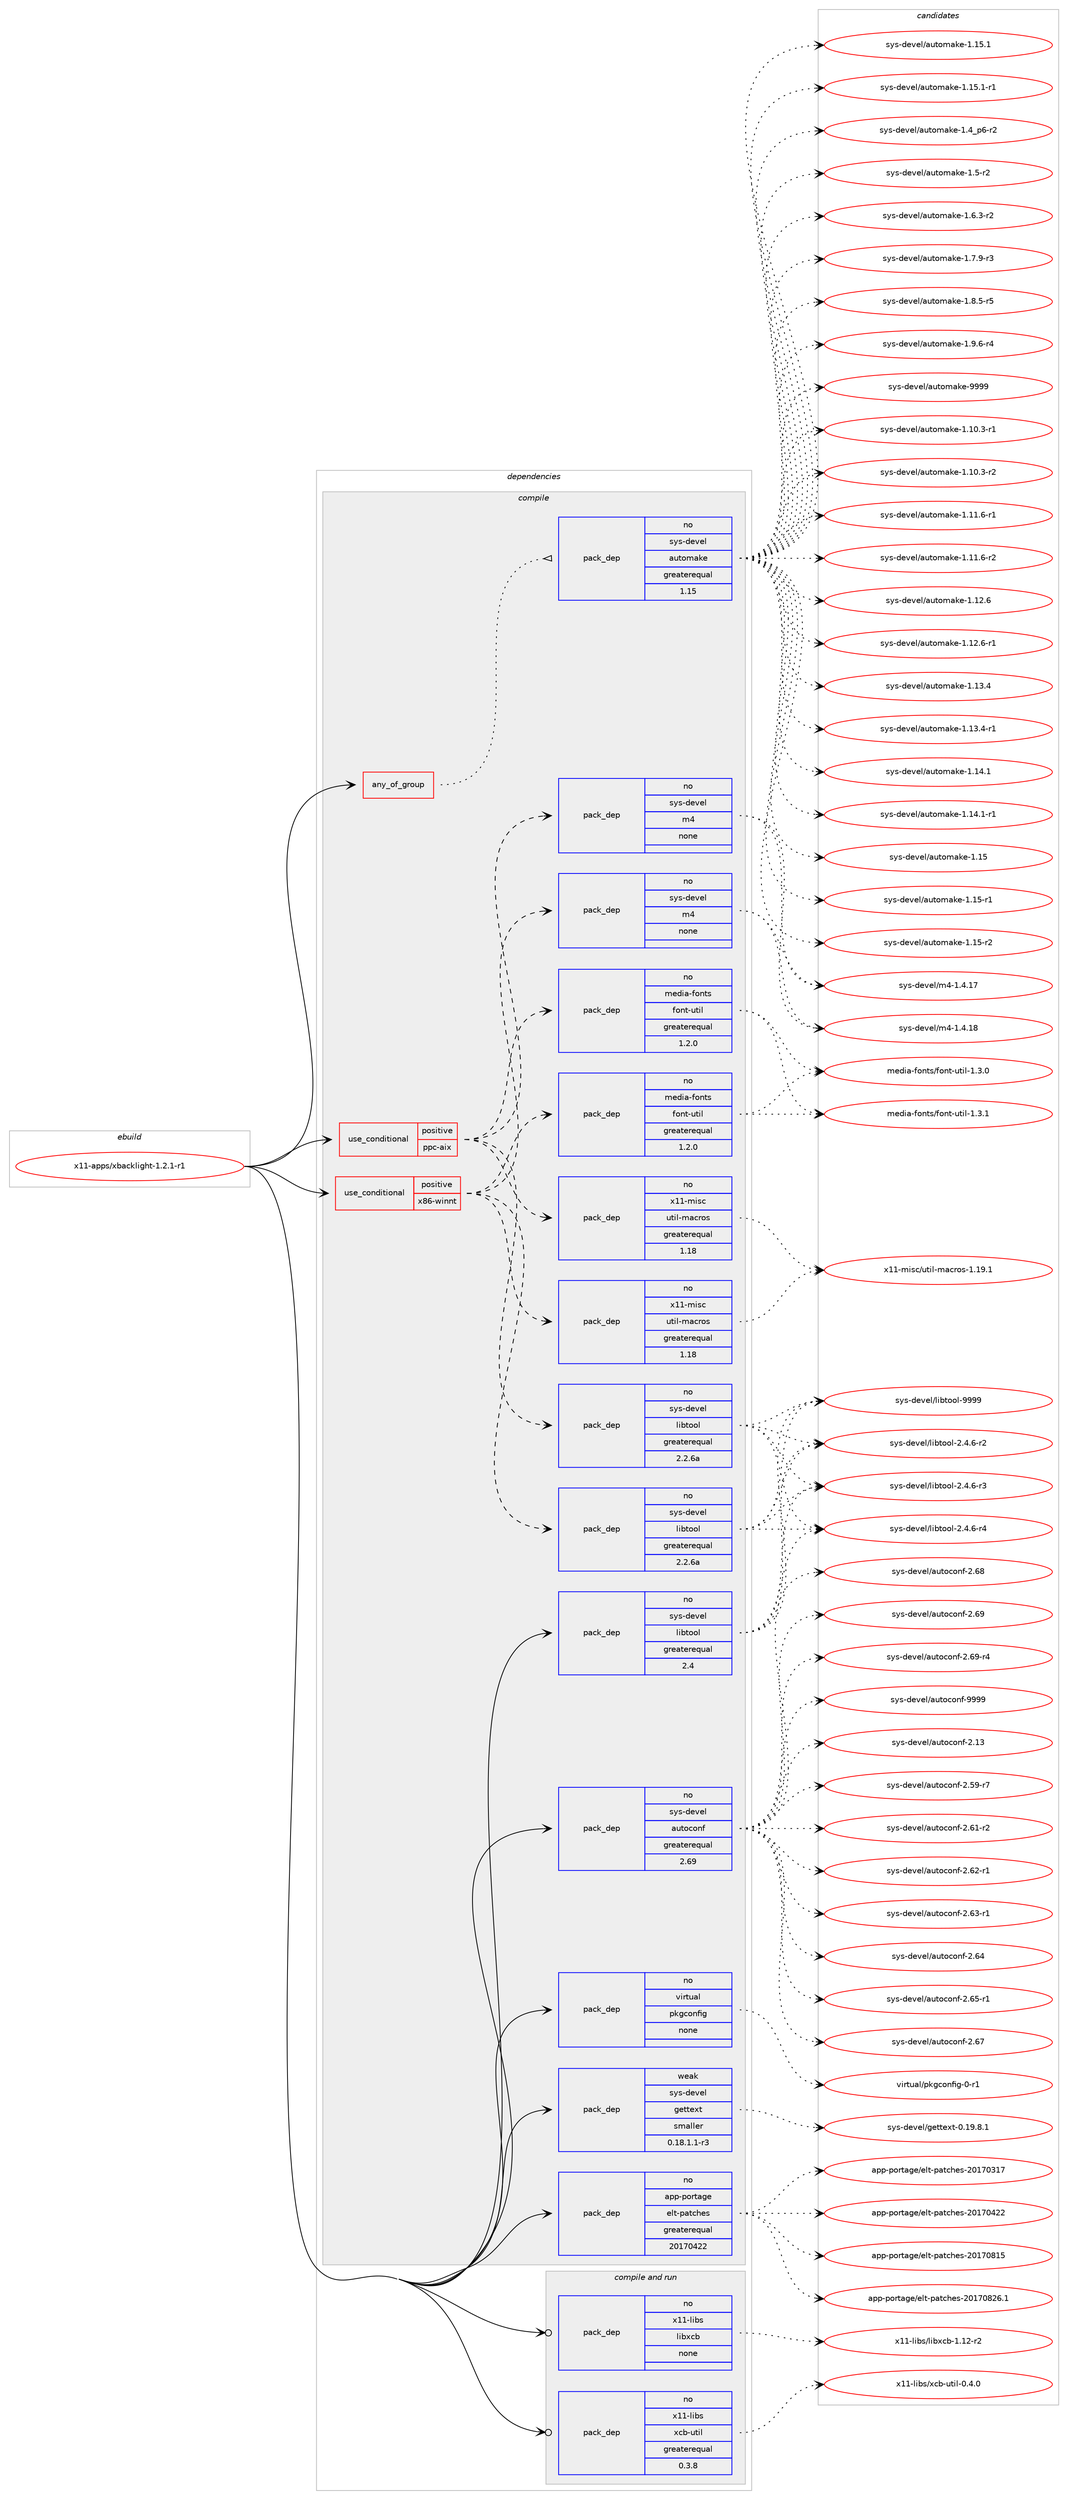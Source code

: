 digraph prolog {

# *************
# Graph options
# *************

newrank=true;
concentrate=true;
compound=true;
graph [rankdir=LR,fontname=Helvetica,fontsize=10,ranksep=1.5];#, ranksep=2.5, nodesep=0.2];
edge  [arrowhead=vee];
node  [fontname=Helvetica,fontsize=10];

# **********
# The ebuild
# **********

subgraph cluster_leftcol {
color=gray;
rank=same;
label=<<i>ebuild</i>>;
id [label="x11-apps/xbacklight-1.2.1-r1", color=red, width=4, href="../x11-apps/xbacklight-1.2.1-r1.svg"];
}

# ****************
# The dependencies
# ****************

subgraph cluster_midcol {
color=gray;
label=<<i>dependencies</i>>;
subgraph cluster_compile {
fillcolor="#eeeeee";
style=filled;
label=<<i>compile</i>>;
subgraph any9033 {
dependency509669 [label=<<TABLE BORDER="0" CELLBORDER="1" CELLSPACING="0" CELLPADDING="4"><TR><TD CELLPADDING="10">any_of_group</TD></TR></TABLE>>, shape=none, color=red];subgraph pack378833 {
dependency509670 [label=<<TABLE BORDER="0" CELLBORDER="1" CELLSPACING="0" CELLPADDING="4" WIDTH="220"><TR><TD ROWSPAN="6" CELLPADDING="30">pack_dep</TD></TR><TR><TD WIDTH="110">no</TD></TR><TR><TD>sys-devel</TD></TR><TR><TD>automake</TD></TR><TR><TD>greaterequal</TD></TR><TR><TD>1.15</TD></TR></TABLE>>, shape=none, color=blue];
}
dependency509669:e -> dependency509670:w [weight=20,style="dotted",arrowhead="oinv"];
}
id:e -> dependency509669:w [weight=20,style="solid",arrowhead="vee"];
subgraph cond121464 {
dependency509671 [label=<<TABLE BORDER="0" CELLBORDER="1" CELLSPACING="0" CELLPADDING="4"><TR><TD ROWSPAN="3" CELLPADDING="10">use_conditional</TD></TR><TR><TD>positive</TD></TR><TR><TD>ppc-aix</TD></TR></TABLE>>, shape=none, color=red];
subgraph pack378834 {
dependency509672 [label=<<TABLE BORDER="0" CELLBORDER="1" CELLSPACING="0" CELLPADDING="4" WIDTH="220"><TR><TD ROWSPAN="6" CELLPADDING="30">pack_dep</TD></TR><TR><TD WIDTH="110">no</TD></TR><TR><TD>sys-devel</TD></TR><TR><TD>libtool</TD></TR><TR><TD>greaterequal</TD></TR><TR><TD>2.2.6a</TD></TR></TABLE>>, shape=none, color=blue];
}
dependency509671:e -> dependency509672:w [weight=20,style="dashed",arrowhead="vee"];
subgraph pack378835 {
dependency509673 [label=<<TABLE BORDER="0" CELLBORDER="1" CELLSPACING="0" CELLPADDING="4" WIDTH="220"><TR><TD ROWSPAN="6" CELLPADDING="30">pack_dep</TD></TR><TR><TD WIDTH="110">no</TD></TR><TR><TD>sys-devel</TD></TR><TR><TD>m4</TD></TR><TR><TD>none</TD></TR><TR><TD></TD></TR></TABLE>>, shape=none, color=blue];
}
dependency509671:e -> dependency509673:w [weight=20,style="dashed",arrowhead="vee"];
subgraph pack378836 {
dependency509674 [label=<<TABLE BORDER="0" CELLBORDER="1" CELLSPACING="0" CELLPADDING="4" WIDTH="220"><TR><TD ROWSPAN="6" CELLPADDING="30">pack_dep</TD></TR><TR><TD WIDTH="110">no</TD></TR><TR><TD>x11-misc</TD></TR><TR><TD>util-macros</TD></TR><TR><TD>greaterequal</TD></TR><TR><TD>1.18</TD></TR></TABLE>>, shape=none, color=blue];
}
dependency509671:e -> dependency509674:w [weight=20,style="dashed",arrowhead="vee"];
subgraph pack378837 {
dependency509675 [label=<<TABLE BORDER="0" CELLBORDER="1" CELLSPACING="0" CELLPADDING="4" WIDTH="220"><TR><TD ROWSPAN="6" CELLPADDING="30">pack_dep</TD></TR><TR><TD WIDTH="110">no</TD></TR><TR><TD>media-fonts</TD></TR><TR><TD>font-util</TD></TR><TR><TD>greaterequal</TD></TR><TR><TD>1.2.0</TD></TR></TABLE>>, shape=none, color=blue];
}
dependency509671:e -> dependency509675:w [weight=20,style="dashed",arrowhead="vee"];
}
id:e -> dependency509671:w [weight=20,style="solid",arrowhead="vee"];
subgraph cond121465 {
dependency509676 [label=<<TABLE BORDER="0" CELLBORDER="1" CELLSPACING="0" CELLPADDING="4"><TR><TD ROWSPAN="3" CELLPADDING="10">use_conditional</TD></TR><TR><TD>positive</TD></TR><TR><TD>x86-winnt</TD></TR></TABLE>>, shape=none, color=red];
subgraph pack378838 {
dependency509677 [label=<<TABLE BORDER="0" CELLBORDER="1" CELLSPACING="0" CELLPADDING="4" WIDTH="220"><TR><TD ROWSPAN="6" CELLPADDING="30">pack_dep</TD></TR><TR><TD WIDTH="110">no</TD></TR><TR><TD>sys-devel</TD></TR><TR><TD>libtool</TD></TR><TR><TD>greaterequal</TD></TR><TR><TD>2.2.6a</TD></TR></TABLE>>, shape=none, color=blue];
}
dependency509676:e -> dependency509677:w [weight=20,style="dashed",arrowhead="vee"];
subgraph pack378839 {
dependency509678 [label=<<TABLE BORDER="0" CELLBORDER="1" CELLSPACING="0" CELLPADDING="4" WIDTH="220"><TR><TD ROWSPAN="6" CELLPADDING="30">pack_dep</TD></TR><TR><TD WIDTH="110">no</TD></TR><TR><TD>sys-devel</TD></TR><TR><TD>m4</TD></TR><TR><TD>none</TD></TR><TR><TD></TD></TR></TABLE>>, shape=none, color=blue];
}
dependency509676:e -> dependency509678:w [weight=20,style="dashed",arrowhead="vee"];
subgraph pack378840 {
dependency509679 [label=<<TABLE BORDER="0" CELLBORDER="1" CELLSPACING="0" CELLPADDING="4" WIDTH="220"><TR><TD ROWSPAN="6" CELLPADDING="30">pack_dep</TD></TR><TR><TD WIDTH="110">no</TD></TR><TR><TD>x11-misc</TD></TR><TR><TD>util-macros</TD></TR><TR><TD>greaterequal</TD></TR><TR><TD>1.18</TD></TR></TABLE>>, shape=none, color=blue];
}
dependency509676:e -> dependency509679:w [weight=20,style="dashed",arrowhead="vee"];
subgraph pack378841 {
dependency509680 [label=<<TABLE BORDER="0" CELLBORDER="1" CELLSPACING="0" CELLPADDING="4" WIDTH="220"><TR><TD ROWSPAN="6" CELLPADDING="30">pack_dep</TD></TR><TR><TD WIDTH="110">no</TD></TR><TR><TD>media-fonts</TD></TR><TR><TD>font-util</TD></TR><TR><TD>greaterequal</TD></TR><TR><TD>1.2.0</TD></TR></TABLE>>, shape=none, color=blue];
}
dependency509676:e -> dependency509680:w [weight=20,style="dashed",arrowhead="vee"];
}
id:e -> dependency509676:w [weight=20,style="solid",arrowhead="vee"];
subgraph pack378842 {
dependency509681 [label=<<TABLE BORDER="0" CELLBORDER="1" CELLSPACING="0" CELLPADDING="4" WIDTH="220"><TR><TD ROWSPAN="6" CELLPADDING="30">pack_dep</TD></TR><TR><TD WIDTH="110">no</TD></TR><TR><TD>app-portage</TD></TR><TR><TD>elt-patches</TD></TR><TR><TD>greaterequal</TD></TR><TR><TD>20170422</TD></TR></TABLE>>, shape=none, color=blue];
}
id:e -> dependency509681:w [weight=20,style="solid",arrowhead="vee"];
subgraph pack378843 {
dependency509682 [label=<<TABLE BORDER="0" CELLBORDER="1" CELLSPACING="0" CELLPADDING="4" WIDTH="220"><TR><TD ROWSPAN="6" CELLPADDING="30">pack_dep</TD></TR><TR><TD WIDTH="110">no</TD></TR><TR><TD>sys-devel</TD></TR><TR><TD>autoconf</TD></TR><TR><TD>greaterequal</TD></TR><TR><TD>2.69</TD></TR></TABLE>>, shape=none, color=blue];
}
id:e -> dependency509682:w [weight=20,style="solid",arrowhead="vee"];
subgraph pack378844 {
dependency509683 [label=<<TABLE BORDER="0" CELLBORDER="1" CELLSPACING="0" CELLPADDING="4" WIDTH="220"><TR><TD ROWSPAN="6" CELLPADDING="30">pack_dep</TD></TR><TR><TD WIDTH="110">no</TD></TR><TR><TD>sys-devel</TD></TR><TR><TD>libtool</TD></TR><TR><TD>greaterequal</TD></TR><TR><TD>2.4</TD></TR></TABLE>>, shape=none, color=blue];
}
id:e -> dependency509683:w [weight=20,style="solid",arrowhead="vee"];
subgraph pack378845 {
dependency509684 [label=<<TABLE BORDER="0" CELLBORDER="1" CELLSPACING="0" CELLPADDING="4" WIDTH="220"><TR><TD ROWSPAN="6" CELLPADDING="30">pack_dep</TD></TR><TR><TD WIDTH="110">no</TD></TR><TR><TD>virtual</TD></TR><TR><TD>pkgconfig</TD></TR><TR><TD>none</TD></TR><TR><TD></TD></TR></TABLE>>, shape=none, color=blue];
}
id:e -> dependency509684:w [weight=20,style="solid",arrowhead="vee"];
subgraph pack378846 {
dependency509685 [label=<<TABLE BORDER="0" CELLBORDER="1" CELLSPACING="0" CELLPADDING="4" WIDTH="220"><TR><TD ROWSPAN="6" CELLPADDING="30">pack_dep</TD></TR><TR><TD WIDTH="110">weak</TD></TR><TR><TD>sys-devel</TD></TR><TR><TD>gettext</TD></TR><TR><TD>smaller</TD></TR><TR><TD>0.18.1.1-r3</TD></TR></TABLE>>, shape=none, color=blue];
}
id:e -> dependency509685:w [weight=20,style="solid",arrowhead="vee"];
}
subgraph cluster_compileandrun {
fillcolor="#eeeeee";
style=filled;
label=<<i>compile and run</i>>;
subgraph pack378847 {
dependency509686 [label=<<TABLE BORDER="0" CELLBORDER="1" CELLSPACING="0" CELLPADDING="4" WIDTH="220"><TR><TD ROWSPAN="6" CELLPADDING="30">pack_dep</TD></TR><TR><TD WIDTH="110">no</TD></TR><TR><TD>x11-libs</TD></TR><TR><TD>libxcb</TD></TR><TR><TD>none</TD></TR><TR><TD></TD></TR></TABLE>>, shape=none, color=blue];
}
id:e -> dependency509686:w [weight=20,style="solid",arrowhead="odotvee"];
subgraph pack378848 {
dependency509687 [label=<<TABLE BORDER="0" CELLBORDER="1" CELLSPACING="0" CELLPADDING="4" WIDTH="220"><TR><TD ROWSPAN="6" CELLPADDING="30">pack_dep</TD></TR><TR><TD WIDTH="110">no</TD></TR><TR><TD>x11-libs</TD></TR><TR><TD>xcb-util</TD></TR><TR><TD>greaterequal</TD></TR><TR><TD>0.3.8</TD></TR></TABLE>>, shape=none, color=blue];
}
id:e -> dependency509687:w [weight=20,style="solid",arrowhead="odotvee"];
}
subgraph cluster_run {
fillcolor="#eeeeee";
style=filled;
label=<<i>run</i>>;
}
}

# **************
# The candidates
# **************

subgraph cluster_choices {
rank=same;
color=gray;
label=<<i>candidates</i>>;

subgraph choice378833 {
color=black;
nodesep=1;
choice11512111545100101118101108479711711611110997107101454946494846514511449 [label="sys-devel/automake-1.10.3-r1", color=red, width=4,href="../sys-devel/automake-1.10.3-r1.svg"];
choice11512111545100101118101108479711711611110997107101454946494846514511450 [label="sys-devel/automake-1.10.3-r2", color=red, width=4,href="../sys-devel/automake-1.10.3-r2.svg"];
choice11512111545100101118101108479711711611110997107101454946494946544511449 [label="sys-devel/automake-1.11.6-r1", color=red, width=4,href="../sys-devel/automake-1.11.6-r1.svg"];
choice11512111545100101118101108479711711611110997107101454946494946544511450 [label="sys-devel/automake-1.11.6-r2", color=red, width=4,href="../sys-devel/automake-1.11.6-r2.svg"];
choice1151211154510010111810110847971171161111099710710145494649504654 [label="sys-devel/automake-1.12.6", color=red, width=4,href="../sys-devel/automake-1.12.6.svg"];
choice11512111545100101118101108479711711611110997107101454946495046544511449 [label="sys-devel/automake-1.12.6-r1", color=red, width=4,href="../sys-devel/automake-1.12.6-r1.svg"];
choice1151211154510010111810110847971171161111099710710145494649514652 [label="sys-devel/automake-1.13.4", color=red, width=4,href="../sys-devel/automake-1.13.4.svg"];
choice11512111545100101118101108479711711611110997107101454946495146524511449 [label="sys-devel/automake-1.13.4-r1", color=red, width=4,href="../sys-devel/automake-1.13.4-r1.svg"];
choice1151211154510010111810110847971171161111099710710145494649524649 [label="sys-devel/automake-1.14.1", color=red, width=4,href="../sys-devel/automake-1.14.1.svg"];
choice11512111545100101118101108479711711611110997107101454946495246494511449 [label="sys-devel/automake-1.14.1-r1", color=red, width=4,href="../sys-devel/automake-1.14.1-r1.svg"];
choice115121115451001011181011084797117116111109971071014549464953 [label="sys-devel/automake-1.15", color=red, width=4,href="../sys-devel/automake-1.15.svg"];
choice1151211154510010111810110847971171161111099710710145494649534511449 [label="sys-devel/automake-1.15-r1", color=red, width=4,href="../sys-devel/automake-1.15-r1.svg"];
choice1151211154510010111810110847971171161111099710710145494649534511450 [label="sys-devel/automake-1.15-r2", color=red, width=4,href="../sys-devel/automake-1.15-r2.svg"];
choice1151211154510010111810110847971171161111099710710145494649534649 [label="sys-devel/automake-1.15.1", color=red, width=4,href="../sys-devel/automake-1.15.1.svg"];
choice11512111545100101118101108479711711611110997107101454946495346494511449 [label="sys-devel/automake-1.15.1-r1", color=red, width=4,href="../sys-devel/automake-1.15.1-r1.svg"];
choice115121115451001011181011084797117116111109971071014549465295112544511450 [label="sys-devel/automake-1.4_p6-r2", color=red, width=4,href="../sys-devel/automake-1.4_p6-r2.svg"];
choice11512111545100101118101108479711711611110997107101454946534511450 [label="sys-devel/automake-1.5-r2", color=red, width=4,href="../sys-devel/automake-1.5-r2.svg"];
choice115121115451001011181011084797117116111109971071014549465446514511450 [label="sys-devel/automake-1.6.3-r2", color=red, width=4,href="../sys-devel/automake-1.6.3-r2.svg"];
choice115121115451001011181011084797117116111109971071014549465546574511451 [label="sys-devel/automake-1.7.9-r3", color=red, width=4,href="../sys-devel/automake-1.7.9-r3.svg"];
choice115121115451001011181011084797117116111109971071014549465646534511453 [label="sys-devel/automake-1.8.5-r5", color=red, width=4,href="../sys-devel/automake-1.8.5-r5.svg"];
choice115121115451001011181011084797117116111109971071014549465746544511452 [label="sys-devel/automake-1.9.6-r4", color=red, width=4,href="../sys-devel/automake-1.9.6-r4.svg"];
choice115121115451001011181011084797117116111109971071014557575757 [label="sys-devel/automake-9999", color=red, width=4,href="../sys-devel/automake-9999.svg"];
dependency509670:e -> choice11512111545100101118101108479711711611110997107101454946494846514511449:w [style=dotted,weight="100"];
dependency509670:e -> choice11512111545100101118101108479711711611110997107101454946494846514511450:w [style=dotted,weight="100"];
dependency509670:e -> choice11512111545100101118101108479711711611110997107101454946494946544511449:w [style=dotted,weight="100"];
dependency509670:e -> choice11512111545100101118101108479711711611110997107101454946494946544511450:w [style=dotted,weight="100"];
dependency509670:e -> choice1151211154510010111810110847971171161111099710710145494649504654:w [style=dotted,weight="100"];
dependency509670:e -> choice11512111545100101118101108479711711611110997107101454946495046544511449:w [style=dotted,weight="100"];
dependency509670:e -> choice1151211154510010111810110847971171161111099710710145494649514652:w [style=dotted,weight="100"];
dependency509670:e -> choice11512111545100101118101108479711711611110997107101454946495146524511449:w [style=dotted,weight="100"];
dependency509670:e -> choice1151211154510010111810110847971171161111099710710145494649524649:w [style=dotted,weight="100"];
dependency509670:e -> choice11512111545100101118101108479711711611110997107101454946495246494511449:w [style=dotted,weight="100"];
dependency509670:e -> choice115121115451001011181011084797117116111109971071014549464953:w [style=dotted,weight="100"];
dependency509670:e -> choice1151211154510010111810110847971171161111099710710145494649534511449:w [style=dotted,weight="100"];
dependency509670:e -> choice1151211154510010111810110847971171161111099710710145494649534511450:w [style=dotted,weight="100"];
dependency509670:e -> choice1151211154510010111810110847971171161111099710710145494649534649:w [style=dotted,weight="100"];
dependency509670:e -> choice11512111545100101118101108479711711611110997107101454946495346494511449:w [style=dotted,weight="100"];
dependency509670:e -> choice115121115451001011181011084797117116111109971071014549465295112544511450:w [style=dotted,weight="100"];
dependency509670:e -> choice11512111545100101118101108479711711611110997107101454946534511450:w [style=dotted,weight="100"];
dependency509670:e -> choice115121115451001011181011084797117116111109971071014549465446514511450:w [style=dotted,weight="100"];
dependency509670:e -> choice115121115451001011181011084797117116111109971071014549465546574511451:w [style=dotted,weight="100"];
dependency509670:e -> choice115121115451001011181011084797117116111109971071014549465646534511453:w [style=dotted,weight="100"];
dependency509670:e -> choice115121115451001011181011084797117116111109971071014549465746544511452:w [style=dotted,weight="100"];
dependency509670:e -> choice115121115451001011181011084797117116111109971071014557575757:w [style=dotted,weight="100"];
}
subgraph choice378834 {
color=black;
nodesep=1;
choice1151211154510010111810110847108105981161111111084550465246544511450 [label="sys-devel/libtool-2.4.6-r2", color=red, width=4,href="../sys-devel/libtool-2.4.6-r2.svg"];
choice1151211154510010111810110847108105981161111111084550465246544511451 [label="sys-devel/libtool-2.4.6-r3", color=red, width=4,href="../sys-devel/libtool-2.4.6-r3.svg"];
choice1151211154510010111810110847108105981161111111084550465246544511452 [label="sys-devel/libtool-2.4.6-r4", color=red, width=4,href="../sys-devel/libtool-2.4.6-r4.svg"];
choice1151211154510010111810110847108105981161111111084557575757 [label="sys-devel/libtool-9999", color=red, width=4,href="../sys-devel/libtool-9999.svg"];
dependency509672:e -> choice1151211154510010111810110847108105981161111111084550465246544511450:w [style=dotted,weight="100"];
dependency509672:e -> choice1151211154510010111810110847108105981161111111084550465246544511451:w [style=dotted,weight="100"];
dependency509672:e -> choice1151211154510010111810110847108105981161111111084550465246544511452:w [style=dotted,weight="100"];
dependency509672:e -> choice1151211154510010111810110847108105981161111111084557575757:w [style=dotted,weight="100"];
}
subgraph choice378835 {
color=black;
nodesep=1;
choice11512111545100101118101108471095245494652464955 [label="sys-devel/m4-1.4.17", color=red, width=4,href="../sys-devel/m4-1.4.17.svg"];
choice11512111545100101118101108471095245494652464956 [label="sys-devel/m4-1.4.18", color=red, width=4,href="../sys-devel/m4-1.4.18.svg"];
dependency509673:e -> choice11512111545100101118101108471095245494652464955:w [style=dotted,weight="100"];
dependency509673:e -> choice11512111545100101118101108471095245494652464956:w [style=dotted,weight="100"];
}
subgraph choice378836 {
color=black;
nodesep=1;
choice120494945109105115994711711610510845109979911411111545494649574649 [label="x11-misc/util-macros-1.19.1", color=red, width=4,href="../x11-misc/util-macros-1.19.1.svg"];
dependency509674:e -> choice120494945109105115994711711610510845109979911411111545494649574649:w [style=dotted,weight="100"];
}
subgraph choice378837 {
color=black;
nodesep=1;
choice10910110010597451021111101161154710211111011645117116105108454946514648 [label="media-fonts/font-util-1.3.0", color=red, width=4,href="../media-fonts/font-util-1.3.0.svg"];
choice10910110010597451021111101161154710211111011645117116105108454946514649 [label="media-fonts/font-util-1.3.1", color=red, width=4,href="../media-fonts/font-util-1.3.1.svg"];
dependency509675:e -> choice10910110010597451021111101161154710211111011645117116105108454946514648:w [style=dotted,weight="100"];
dependency509675:e -> choice10910110010597451021111101161154710211111011645117116105108454946514649:w [style=dotted,weight="100"];
}
subgraph choice378838 {
color=black;
nodesep=1;
choice1151211154510010111810110847108105981161111111084550465246544511450 [label="sys-devel/libtool-2.4.6-r2", color=red, width=4,href="../sys-devel/libtool-2.4.6-r2.svg"];
choice1151211154510010111810110847108105981161111111084550465246544511451 [label="sys-devel/libtool-2.4.6-r3", color=red, width=4,href="../sys-devel/libtool-2.4.6-r3.svg"];
choice1151211154510010111810110847108105981161111111084550465246544511452 [label="sys-devel/libtool-2.4.6-r4", color=red, width=4,href="../sys-devel/libtool-2.4.6-r4.svg"];
choice1151211154510010111810110847108105981161111111084557575757 [label="sys-devel/libtool-9999", color=red, width=4,href="../sys-devel/libtool-9999.svg"];
dependency509677:e -> choice1151211154510010111810110847108105981161111111084550465246544511450:w [style=dotted,weight="100"];
dependency509677:e -> choice1151211154510010111810110847108105981161111111084550465246544511451:w [style=dotted,weight="100"];
dependency509677:e -> choice1151211154510010111810110847108105981161111111084550465246544511452:w [style=dotted,weight="100"];
dependency509677:e -> choice1151211154510010111810110847108105981161111111084557575757:w [style=dotted,weight="100"];
}
subgraph choice378839 {
color=black;
nodesep=1;
choice11512111545100101118101108471095245494652464955 [label="sys-devel/m4-1.4.17", color=red, width=4,href="../sys-devel/m4-1.4.17.svg"];
choice11512111545100101118101108471095245494652464956 [label="sys-devel/m4-1.4.18", color=red, width=4,href="../sys-devel/m4-1.4.18.svg"];
dependency509678:e -> choice11512111545100101118101108471095245494652464955:w [style=dotted,weight="100"];
dependency509678:e -> choice11512111545100101118101108471095245494652464956:w [style=dotted,weight="100"];
}
subgraph choice378840 {
color=black;
nodesep=1;
choice120494945109105115994711711610510845109979911411111545494649574649 [label="x11-misc/util-macros-1.19.1", color=red, width=4,href="../x11-misc/util-macros-1.19.1.svg"];
dependency509679:e -> choice120494945109105115994711711610510845109979911411111545494649574649:w [style=dotted,weight="100"];
}
subgraph choice378841 {
color=black;
nodesep=1;
choice10910110010597451021111101161154710211111011645117116105108454946514648 [label="media-fonts/font-util-1.3.0", color=red, width=4,href="../media-fonts/font-util-1.3.0.svg"];
choice10910110010597451021111101161154710211111011645117116105108454946514649 [label="media-fonts/font-util-1.3.1", color=red, width=4,href="../media-fonts/font-util-1.3.1.svg"];
dependency509680:e -> choice10910110010597451021111101161154710211111011645117116105108454946514648:w [style=dotted,weight="100"];
dependency509680:e -> choice10910110010597451021111101161154710211111011645117116105108454946514649:w [style=dotted,weight="100"];
}
subgraph choice378842 {
color=black;
nodesep=1;
choice97112112451121111141169710310147101108116451129711699104101115455048495548514955 [label="app-portage/elt-patches-20170317", color=red, width=4,href="../app-portage/elt-patches-20170317.svg"];
choice97112112451121111141169710310147101108116451129711699104101115455048495548525050 [label="app-portage/elt-patches-20170422", color=red, width=4,href="../app-portage/elt-patches-20170422.svg"];
choice97112112451121111141169710310147101108116451129711699104101115455048495548564953 [label="app-portage/elt-patches-20170815", color=red, width=4,href="../app-portage/elt-patches-20170815.svg"];
choice971121124511211111411697103101471011081164511297116991041011154550484955485650544649 [label="app-portage/elt-patches-20170826.1", color=red, width=4,href="../app-portage/elt-patches-20170826.1.svg"];
dependency509681:e -> choice97112112451121111141169710310147101108116451129711699104101115455048495548514955:w [style=dotted,weight="100"];
dependency509681:e -> choice97112112451121111141169710310147101108116451129711699104101115455048495548525050:w [style=dotted,weight="100"];
dependency509681:e -> choice97112112451121111141169710310147101108116451129711699104101115455048495548564953:w [style=dotted,weight="100"];
dependency509681:e -> choice971121124511211111411697103101471011081164511297116991041011154550484955485650544649:w [style=dotted,weight="100"];
}
subgraph choice378843 {
color=black;
nodesep=1;
choice115121115451001011181011084797117116111991111101024550464951 [label="sys-devel/autoconf-2.13", color=red, width=4,href="../sys-devel/autoconf-2.13.svg"];
choice1151211154510010111810110847971171161119911111010245504653574511455 [label="sys-devel/autoconf-2.59-r7", color=red, width=4,href="../sys-devel/autoconf-2.59-r7.svg"];
choice1151211154510010111810110847971171161119911111010245504654494511450 [label="sys-devel/autoconf-2.61-r2", color=red, width=4,href="../sys-devel/autoconf-2.61-r2.svg"];
choice1151211154510010111810110847971171161119911111010245504654504511449 [label="sys-devel/autoconf-2.62-r1", color=red, width=4,href="../sys-devel/autoconf-2.62-r1.svg"];
choice1151211154510010111810110847971171161119911111010245504654514511449 [label="sys-devel/autoconf-2.63-r1", color=red, width=4,href="../sys-devel/autoconf-2.63-r1.svg"];
choice115121115451001011181011084797117116111991111101024550465452 [label="sys-devel/autoconf-2.64", color=red, width=4,href="../sys-devel/autoconf-2.64.svg"];
choice1151211154510010111810110847971171161119911111010245504654534511449 [label="sys-devel/autoconf-2.65-r1", color=red, width=4,href="../sys-devel/autoconf-2.65-r1.svg"];
choice115121115451001011181011084797117116111991111101024550465455 [label="sys-devel/autoconf-2.67", color=red, width=4,href="../sys-devel/autoconf-2.67.svg"];
choice115121115451001011181011084797117116111991111101024550465456 [label="sys-devel/autoconf-2.68", color=red, width=4,href="../sys-devel/autoconf-2.68.svg"];
choice115121115451001011181011084797117116111991111101024550465457 [label="sys-devel/autoconf-2.69", color=red, width=4,href="../sys-devel/autoconf-2.69.svg"];
choice1151211154510010111810110847971171161119911111010245504654574511452 [label="sys-devel/autoconf-2.69-r4", color=red, width=4,href="../sys-devel/autoconf-2.69-r4.svg"];
choice115121115451001011181011084797117116111991111101024557575757 [label="sys-devel/autoconf-9999", color=red, width=4,href="../sys-devel/autoconf-9999.svg"];
dependency509682:e -> choice115121115451001011181011084797117116111991111101024550464951:w [style=dotted,weight="100"];
dependency509682:e -> choice1151211154510010111810110847971171161119911111010245504653574511455:w [style=dotted,weight="100"];
dependency509682:e -> choice1151211154510010111810110847971171161119911111010245504654494511450:w [style=dotted,weight="100"];
dependency509682:e -> choice1151211154510010111810110847971171161119911111010245504654504511449:w [style=dotted,weight="100"];
dependency509682:e -> choice1151211154510010111810110847971171161119911111010245504654514511449:w [style=dotted,weight="100"];
dependency509682:e -> choice115121115451001011181011084797117116111991111101024550465452:w [style=dotted,weight="100"];
dependency509682:e -> choice1151211154510010111810110847971171161119911111010245504654534511449:w [style=dotted,weight="100"];
dependency509682:e -> choice115121115451001011181011084797117116111991111101024550465455:w [style=dotted,weight="100"];
dependency509682:e -> choice115121115451001011181011084797117116111991111101024550465456:w [style=dotted,weight="100"];
dependency509682:e -> choice115121115451001011181011084797117116111991111101024550465457:w [style=dotted,weight="100"];
dependency509682:e -> choice1151211154510010111810110847971171161119911111010245504654574511452:w [style=dotted,weight="100"];
dependency509682:e -> choice115121115451001011181011084797117116111991111101024557575757:w [style=dotted,weight="100"];
}
subgraph choice378844 {
color=black;
nodesep=1;
choice1151211154510010111810110847108105981161111111084550465246544511450 [label="sys-devel/libtool-2.4.6-r2", color=red, width=4,href="../sys-devel/libtool-2.4.6-r2.svg"];
choice1151211154510010111810110847108105981161111111084550465246544511451 [label="sys-devel/libtool-2.4.6-r3", color=red, width=4,href="../sys-devel/libtool-2.4.6-r3.svg"];
choice1151211154510010111810110847108105981161111111084550465246544511452 [label="sys-devel/libtool-2.4.6-r4", color=red, width=4,href="../sys-devel/libtool-2.4.6-r4.svg"];
choice1151211154510010111810110847108105981161111111084557575757 [label="sys-devel/libtool-9999", color=red, width=4,href="../sys-devel/libtool-9999.svg"];
dependency509683:e -> choice1151211154510010111810110847108105981161111111084550465246544511450:w [style=dotted,weight="100"];
dependency509683:e -> choice1151211154510010111810110847108105981161111111084550465246544511451:w [style=dotted,weight="100"];
dependency509683:e -> choice1151211154510010111810110847108105981161111111084550465246544511452:w [style=dotted,weight="100"];
dependency509683:e -> choice1151211154510010111810110847108105981161111111084557575757:w [style=dotted,weight="100"];
}
subgraph choice378845 {
color=black;
nodesep=1;
choice11810511411611797108471121071039911111010210510345484511449 [label="virtual/pkgconfig-0-r1", color=red, width=4,href="../virtual/pkgconfig-0-r1.svg"];
dependency509684:e -> choice11810511411611797108471121071039911111010210510345484511449:w [style=dotted,weight="100"];
}
subgraph choice378846 {
color=black;
nodesep=1;
choice1151211154510010111810110847103101116116101120116454846495746564649 [label="sys-devel/gettext-0.19.8.1", color=red, width=4,href="../sys-devel/gettext-0.19.8.1.svg"];
dependency509685:e -> choice1151211154510010111810110847103101116116101120116454846495746564649:w [style=dotted,weight="100"];
}
subgraph choice378847 {
color=black;
nodesep=1;
choice120494945108105981154710810598120999845494649504511450 [label="x11-libs/libxcb-1.12-r2", color=red, width=4,href="../x11-libs/libxcb-1.12-r2.svg"];
dependency509686:e -> choice120494945108105981154710810598120999845494649504511450:w [style=dotted,weight="100"];
}
subgraph choice378848 {
color=black;
nodesep=1;
choice1204949451081059811547120999845117116105108454846524648 [label="x11-libs/xcb-util-0.4.0", color=red, width=4,href="../x11-libs/xcb-util-0.4.0.svg"];
dependency509687:e -> choice1204949451081059811547120999845117116105108454846524648:w [style=dotted,weight="100"];
}
}

}
